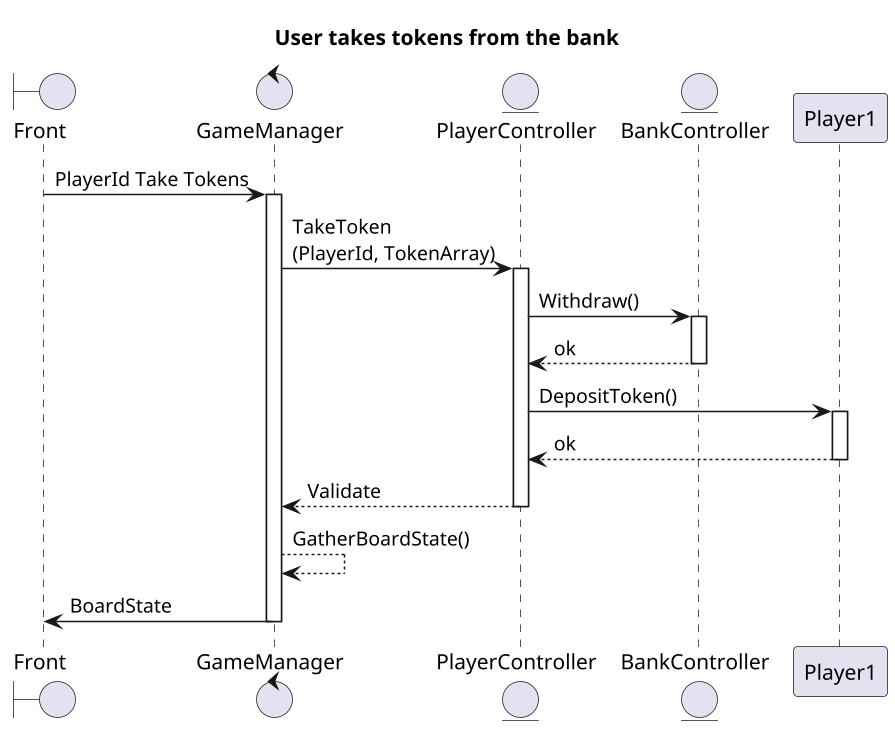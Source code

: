 @startuml Initialisation
title User takes tokens from the bank
scale 1.5

boundary Front
control GameManager
entity PlayerController
entity BankController


Front -> GameManager : PlayerId Take Tokens
activate GameManager

GameManager -> PlayerController : TakeToken\n(PlayerId, TokenArray)
activate PlayerController

PlayerController -> BankController : Withdraw()
activate BankController
BankController --> PlayerController : ok
deactivate BankController

PlayerController -> Player1 : DepositToken()
activate Player1
PlayerController <-- Player1 : ok
deactivate Player1

PlayerController --> GameManager : Validate
deactivate PlayerController
GameManager --> GameManager : GatherBoardState()
GameManager -> Front : BoardState
deactivate GameManager

@enduml

